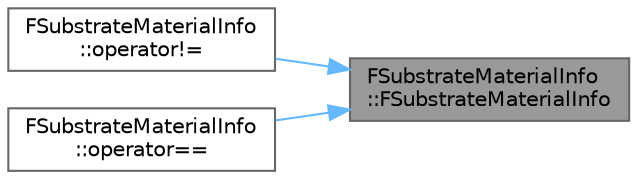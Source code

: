 digraph "FSubstrateMaterialInfo::FSubstrateMaterialInfo"
{
 // INTERACTIVE_SVG=YES
 // LATEX_PDF_SIZE
  bgcolor="transparent";
  edge [fontname=Helvetica,fontsize=10,labelfontname=Helvetica,labelfontsize=10];
  node [fontname=Helvetica,fontsize=10,shape=box,height=0.2,width=0.4];
  rankdir="RL";
  Node1 [id="Node000001",label="FSubstrateMaterialInfo\l::FSubstrateMaterialInfo",height=0.2,width=0.4,color="gray40", fillcolor="grey60", style="filled", fontcolor="black",tooltip=" "];
  Node1 -> Node2 [id="edge1_Node000001_Node000002",dir="back",color="steelblue1",style="solid",tooltip=" "];
  Node2 [id="Node000002",label="FSubstrateMaterialInfo\l::operator!=",height=0.2,width=0.4,color="grey40", fillcolor="white", style="filled",URL="$d0/de7/structFSubstrateMaterialInfo.html#aeab1e2c3e02a61602db0db9b8908ddcb",tooltip=" "];
  Node1 -> Node3 [id="edge2_Node000001_Node000003",dir="back",color="steelblue1",style="solid",tooltip=" "];
  Node3 [id="Node000003",label="FSubstrateMaterialInfo\l::operator==",height=0.2,width=0.4,color="grey40", fillcolor="white", style="filled",URL="$d0/de7/structFSubstrateMaterialInfo.html#a904f081e7b98e3d4d1ad165c3057f70c",tooltip=" "];
}

